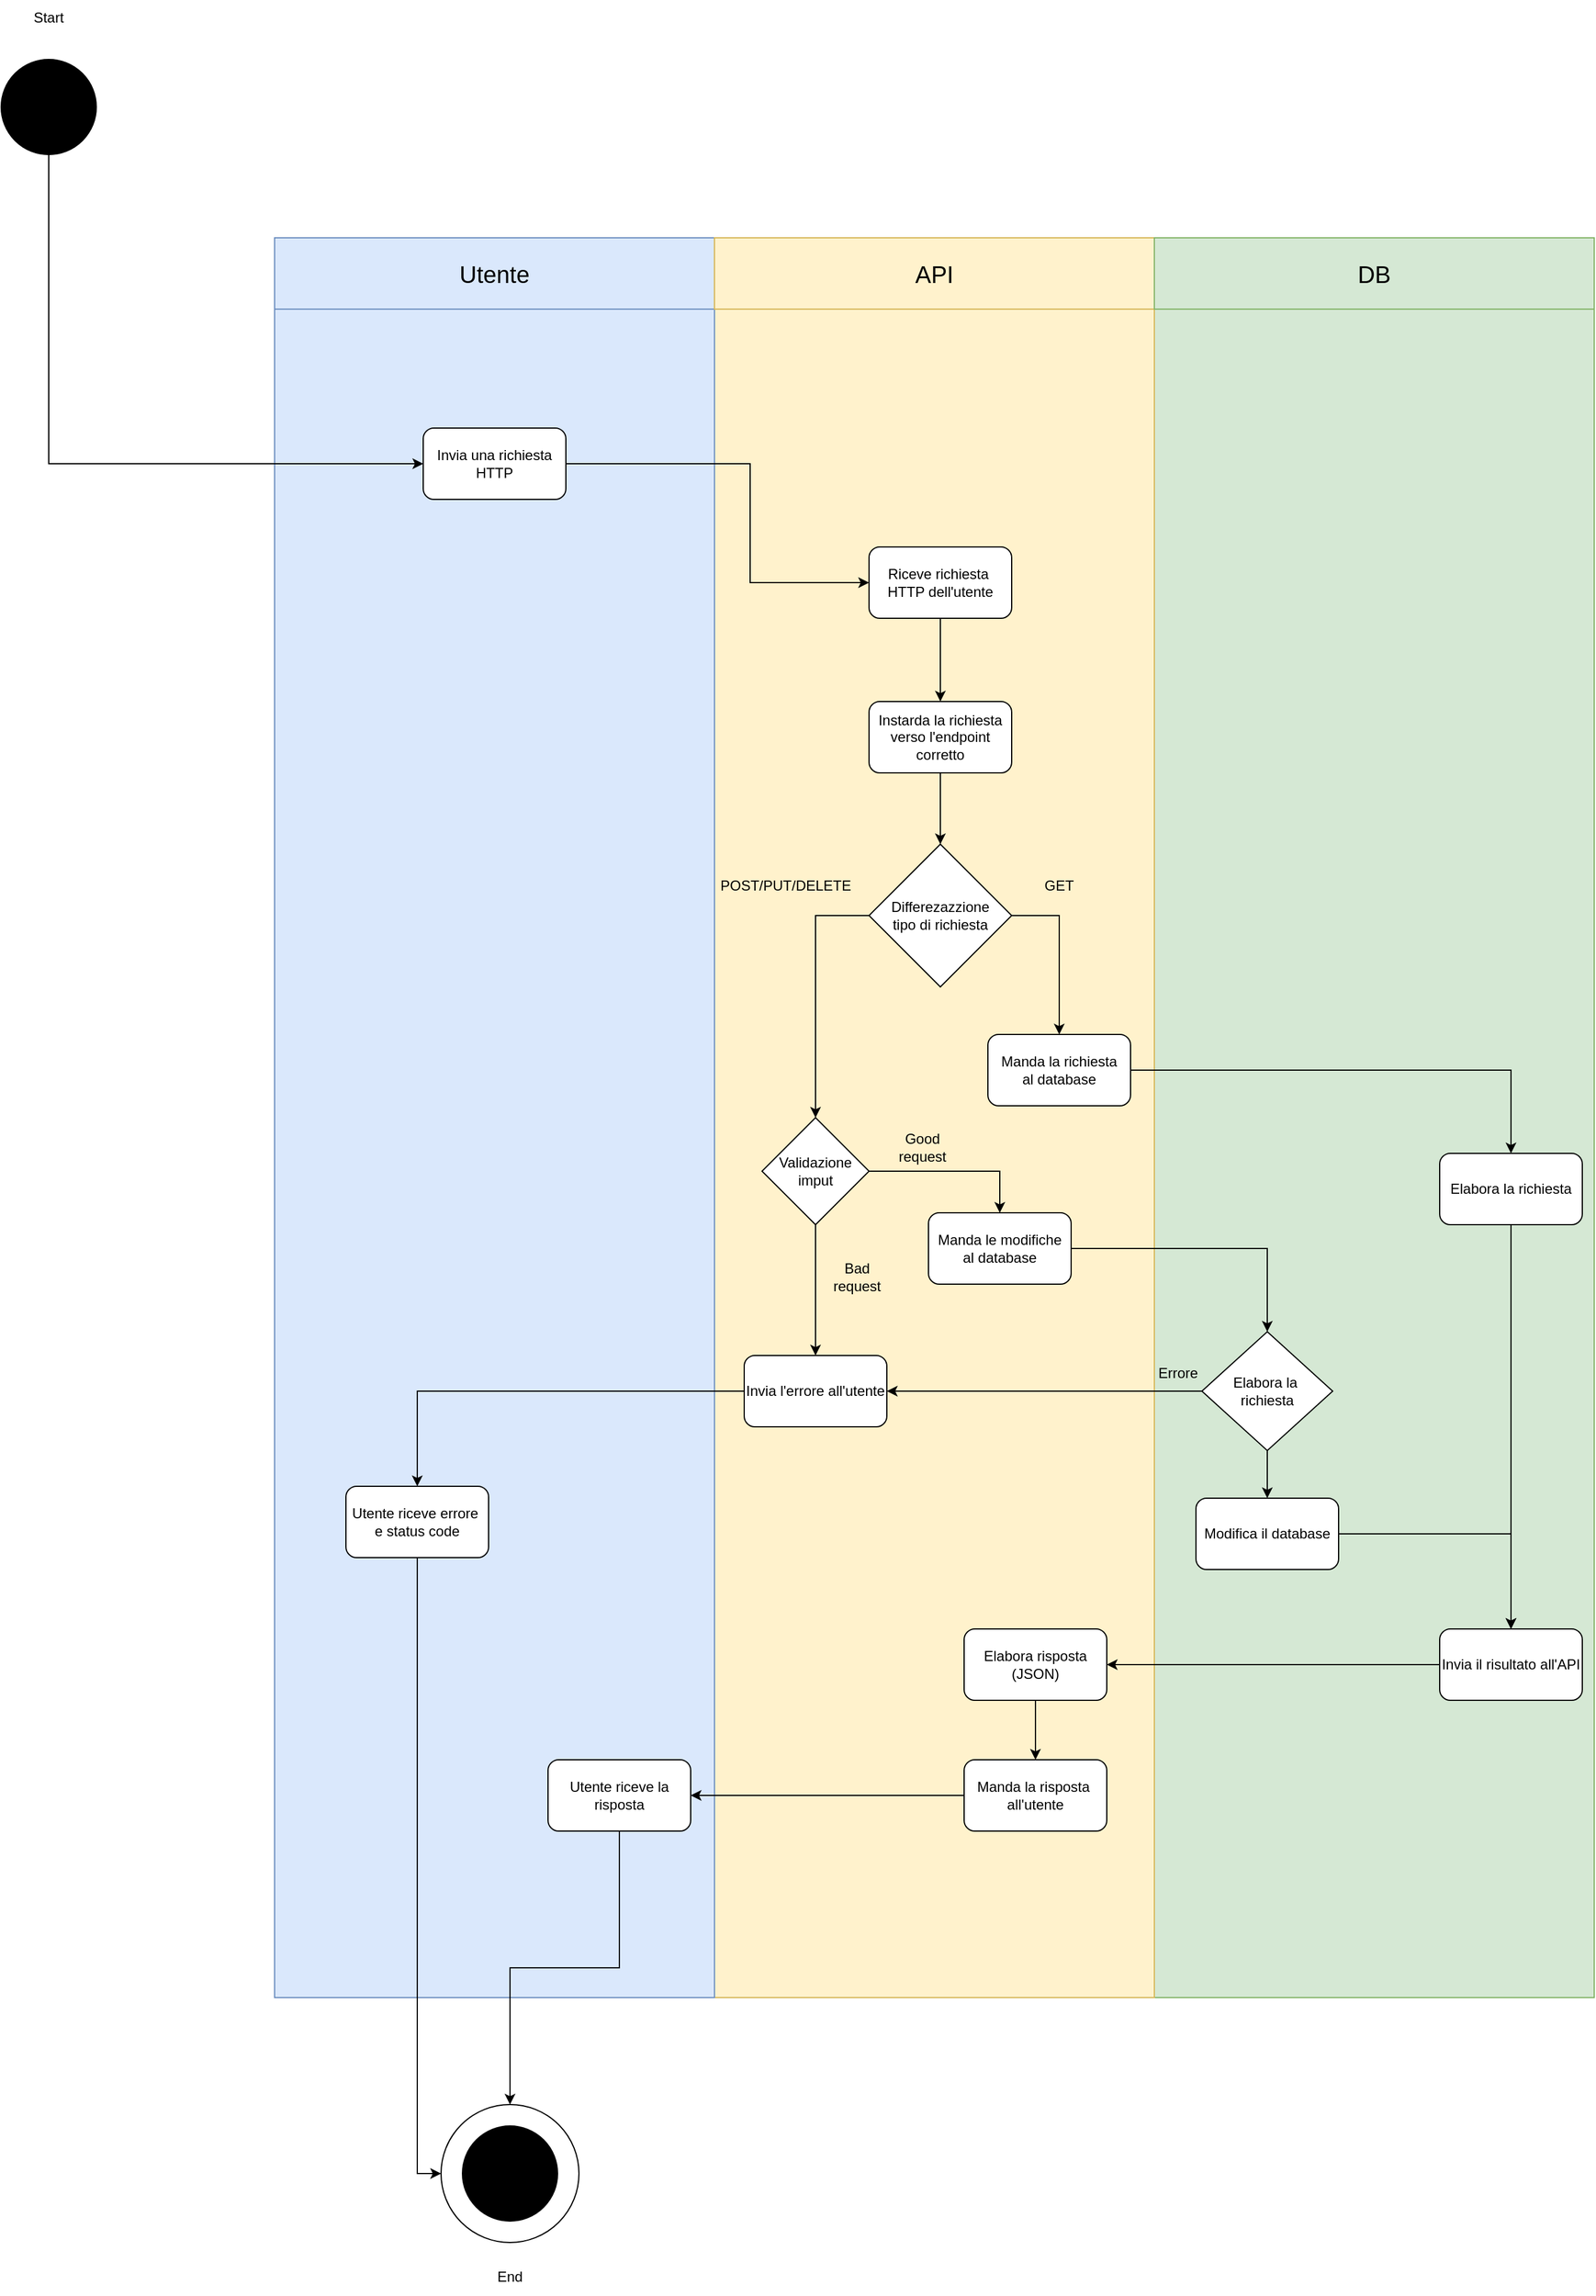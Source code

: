 <mxfile version="26.0.9">
  <diagram name="Pagina-1" id="8myiopAo2_IEsXdIFkXu">
    <mxGraphModel dx="1036" dy="606" grid="1" gridSize="10" guides="1" tooltips="1" connect="1" arrows="1" fold="1" page="1" pageScale="1" pageWidth="827" pageHeight="1169" math="0" shadow="0">
      <root>
        <mxCell id="0" />
        <mxCell id="1" parent="0" />
        <mxCell id="sJozFQHT2Pgmd3pr0C5z-9" value="" style="rounded=0;whiteSpace=wrap;html=1;fillColor=#d5e8d4;strokeColor=#82b366;" parent="1" vertex="1">
          <mxGeometry x="1070" y="280" width="370" height="1420" as="geometry" />
        </mxCell>
        <mxCell id="sJozFQHT2Pgmd3pr0C5z-8" value="" style="rounded=0;whiteSpace=wrap;html=1;fillColor=#fff2cc;strokeColor=#d6b656;" parent="1" vertex="1">
          <mxGeometry x="700" y="280" width="370" height="1420" as="geometry" />
        </mxCell>
        <mxCell id="sJozFQHT2Pgmd3pr0C5z-7" value="" style="rounded=0;whiteSpace=wrap;html=1;fillColor=#dae8fc;strokeColor=#6c8ebf;" parent="1" vertex="1">
          <mxGeometry x="330" y="280" width="370" height="1420" as="geometry" />
        </mxCell>
        <mxCell id="sJozFQHT2Pgmd3pr0C5z-11" style="edgeStyle=orthogonalEdgeStyle;rounded=0;orthogonalLoop=1;jettySize=auto;html=1;exitX=0.5;exitY=1;exitDx=0;exitDy=0;entryX=0;entryY=0.5;entryDx=0;entryDy=0;" parent="1" source="sJozFQHT2Pgmd3pr0C5z-2" target="sJozFQHT2Pgmd3pr0C5z-10" edge="1">
          <mxGeometry relative="1" as="geometry" />
        </mxCell>
        <mxCell id="sJozFQHT2Pgmd3pr0C5z-2" value="" style="ellipse;whiteSpace=wrap;html=1;aspect=fixed;fillColor=#000000;" parent="1" vertex="1">
          <mxGeometry x="100" y="70" width="80" height="80" as="geometry" />
        </mxCell>
        <mxCell id="sJozFQHT2Pgmd3pr0C5z-3" value="&lt;font style=&quot;font-size: 20px;&quot;&gt;Utente&lt;/font&gt;" style="rounded=0;whiteSpace=wrap;html=1;fillColor=#dae8fc;strokeColor=#6c8ebf;" parent="1" vertex="1">
          <mxGeometry x="330" y="220" width="370" height="60" as="geometry" />
        </mxCell>
        <mxCell id="sJozFQHT2Pgmd3pr0C5z-4" value="&lt;font style=&quot;font-size: 20px;&quot;&gt;API&lt;/font&gt;" style="rounded=0;whiteSpace=wrap;html=1;fillColor=#fff2cc;strokeColor=#d6b656;" parent="1" vertex="1">
          <mxGeometry x="700" y="220" width="370" height="60" as="geometry" />
        </mxCell>
        <mxCell id="sJozFQHT2Pgmd3pr0C5z-5" value="&lt;font style=&quot;font-size: 20px;&quot;&gt;DB&lt;/font&gt;" style="rounded=0;whiteSpace=wrap;html=1;fillColor=#d5e8d4;strokeColor=#82b366;" parent="1" vertex="1">
          <mxGeometry x="1070" y="220" width="370" height="60" as="geometry" />
        </mxCell>
        <mxCell id="sJozFQHT2Pgmd3pr0C5z-14" style="edgeStyle=orthogonalEdgeStyle;rounded=0;orthogonalLoop=1;jettySize=auto;html=1;exitX=1;exitY=0.5;exitDx=0;exitDy=0;entryX=0;entryY=0.5;entryDx=0;entryDy=0;" parent="1" source="sJozFQHT2Pgmd3pr0C5z-10" target="sJozFQHT2Pgmd3pr0C5z-13" edge="1">
          <mxGeometry relative="1" as="geometry">
            <Array as="points">
              <mxPoint x="730" y="410" />
              <mxPoint x="730" y="510" />
            </Array>
          </mxGeometry>
        </mxCell>
        <mxCell id="sJozFQHT2Pgmd3pr0C5z-10" value="Invia una richiesta&lt;div&gt;HTTP&lt;/div&gt;" style="rounded=1;whiteSpace=wrap;html=1;" parent="1" vertex="1">
          <mxGeometry x="455" y="380" width="120" height="60" as="geometry" />
        </mxCell>
        <mxCell id="sJozFQHT2Pgmd3pr0C5z-12" value="Start" style="text;html=1;align=center;verticalAlign=middle;whiteSpace=wrap;rounded=0;" parent="1" vertex="1">
          <mxGeometry x="110" y="20" width="60" height="30" as="geometry" />
        </mxCell>
        <mxCell id="sJozFQHT2Pgmd3pr0C5z-16" style="edgeStyle=orthogonalEdgeStyle;rounded=0;orthogonalLoop=1;jettySize=auto;html=1;exitX=0.5;exitY=1;exitDx=0;exitDy=0;" parent="1" source="sJozFQHT2Pgmd3pr0C5z-13" target="sJozFQHT2Pgmd3pr0C5z-15" edge="1">
          <mxGeometry relative="1" as="geometry" />
        </mxCell>
        <mxCell id="sJozFQHT2Pgmd3pr0C5z-13" value="Riceve richiesta&amp;nbsp;&lt;div&gt;HTTP dell&#39;utente&lt;/div&gt;" style="rounded=1;whiteSpace=wrap;html=1;" parent="1" vertex="1">
          <mxGeometry x="830" y="480" width="120" height="60" as="geometry" />
        </mxCell>
        <mxCell id="sJozFQHT2Pgmd3pr0C5z-20" style="edgeStyle=orthogonalEdgeStyle;rounded=0;orthogonalLoop=1;jettySize=auto;html=1;exitX=0.5;exitY=1;exitDx=0;exitDy=0;entryX=0.5;entryY=0;entryDx=0;entryDy=0;" parent="1" source="sJozFQHT2Pgmd3pr0C5z-15" target="sJozFQHT2Pgmd3pr0C5z-17" edge="1">
          <mxGeometry relative="1" as="geometry" />
        </mxCell>
        <mxCell id="sJozFQHT2Pgmd3pr0C5z-15" value="Instarda la richiesta&lt;div&gt;verso l&#39;endpoint&lt;/div&gt;&lt;div&gt;corretto&lt;/div&gt;" style="rounded=1;whiteSpace=wrap;html=1;" parent="1" vertex="1">
          <mxGeometry x="830" y="610" width="120" height="60" as="geometry" />
        </mxCell>
        <mxCell id="sJozFQHT2Pgmd3pr0C5z-22" style="edgeStyle=orthogonalEdgeStyle;rounded=0;orthogonalLoop=1;jettySize=auto;html=1;exitX=1;exitY=0.5;exitDx=0;exitDy=0;" parent="1" source="sJozFQHT2Pgmd3pr0C5z-17" target="sJozFQHT2Pgmd3pr0C5z-21" edge="1">
          <mxGeometry relative="1" as="geometry" />
        </mxCell>
        <mxCell id="sJozFQHT2Pgmd3pr0C5z-35" style="edgeStyle=orthogonalEdgeStyle;rounded=0;orthogonalLoop=1;jettySize=auto;html=1;exitX=0;exitY=0.5;exitDx=0;exitDy=0;entryX=0.5;entryY=0;entryDx=0;entryDy=0;" parent="1" source="sJozFQHT2Pgmd3pr0C5z-17" target="sJozFQHT2Pgmd3pr0C5z-34" edge="1">
          <mxGeometry relative="1" as="geometry" />
        </mxCell>
        <mxCell id="sJozFQHT2Pgmd3pr0C5z-17" value="Differezazzione&lt;div&gt;tipo di richiesta&lt;/div&gt;" style="rhombus;whiteSpace=wrap;html=1;" parent="1" vertex="1">
          <mxGeometry x="830" y="730" width="120" height="120" as="geometry" />
        </mxCell>
        <mxCell id="sJozFQHT2Pgmd3pr0C5z-28" style="edgeStyle=orthogonalEdgeStyle;rounded=0;orthogonalLoop=1;jettySize=auto;html=1;exitX=1;exitY=0.5;exitDx=0;exitDy=0;entryX=0.5;entryY=0;entryDx=0;entryDy=0;" parent="1" source="sJozFQHT2Pgmd3pr0C5z-21" target="sJozFQHT2Pgmd3pr0C5z-27" edge="1">
          <mxGeometry relative="1" as="geometry" />
        </mxCell>
        <mxCell id="sJozFQHT2Pgmd3pr0C5z-21" value="Manda la richiesta&lt;div&gt;al database&lt;/div&gt;" style="rounded=1;whiteSpace=wrap;html=1;" parent="1" vertex="1">
          <mxGeometry x="930" y="890" width="120" height="60" as="geometry" />
        </mxCell>
        <mxCell id="sJozFQHT2Pgmd3pr0C5z-23" value="GET" style="text;html=1;align=center;verticalAlign=middle;whiteSpace=wrap;rounded=0;" parent="1" vertex="1">
          <mxGeometry x="960" y="750" width="60" height="30" as="geometry" />
        </mxCell>
        <mxCell id="sJozFQHT2Pgmd3pr0C5z-26" value="POST/PUT/DELETE" style="text;html=1;align=center;verticalAlign=middle;whiteSpace=wrap;rounded=0;" parent="1" vertex="1">
          <mxGeometry x="730" y="750" width="60" height="30" as="geometry" />
        </mxCell>
        <mxCell id="sJozFQHT2Pgmd3pr0C5z-31" style="edgeStyle=orthogonalEdgeStyle;rounded=0;orthogonalLoop=1;jettySize=auto;html=1;exitX=0.5;exitY=1;exitDx=0;exitDy=0;entryX=0.5;entryY=0;entryDx=0;entryDy=0;" parent="1" source="sJozFQHT2Pgmd3pr0C5z-27" target="sJozFQHT2Pgmd3pr0C5z-30" edge="1">
          <mxGeometry relative="1" as="geometry" />
        </mxCell>
        <mxCell id="sJozFQHT2Pgmd3pr0C5z-27" value="Elabora la richiesta" style="rounded=1;whiteSpace=wrap;html=1;" parent="1" vertex="1">
          <mxGeometry x="1310" y="990" width="120" height="60" as="geometry" />
        </mxCell>
        <mxCell id="sJozFQHT2Pgmd3pr0C5z-57" style="edgeStyle=orthogonalEdgeStyle;rounded=0;orthogonalLoop=1;jettySize=auto;html=1;exitX=0;exitY=0.5;exitDx=0;exitDy=0;" parent="1" source="sJozFQHT2Pgmd3pr0C5z-30" target="sJozFQHT2Pgmd3pr0C5z-56" edge="1">
          <mxGeometry relative="1" as="geometry" />
        </mxCell>
        <mxCell id="sJozFQHT2Pgmd3pr0C5z-30" value="Invia il risultato all&#39;API" style="rounded=1;whiteSpace=wrap;html=1;" parent="1" vertex="1">
          <mxGeometry x="1310" y="1390" width="120" height="60" as="geometry" />
        </mxCell>
        <mxCell id="sJozFQHT2Pgmd3pr0C5z-39" style="edgeStyle=orthogonalEdgeStyle;rounded=0;orthogonalLoop=1;jettySize=auto;html=1;exitX=0.5;exitY=1;exitDx=0;exitDy=0;entryX=0.5;entryY=0;entryDx=0;entryDy=0;" parent="1" source="sJozFQHT2Pgmd3pr0C5z-34" target="sJozFQHT2Pgmd3pr0C5z-38" edge="1">
          <mxGeometry relative="1" as="geometry" />
        </mxCell>
        <mxCell id="sJozFQHT2Pgmd3pr0C5z-44" style="edgeStyle=orthogonalEdgeStyle;rounded=0;orthogonalLoop=1;jettySize=auto;html=1;exitX=1;exitY=0.5;exitDx=0;exitDy=0;entryX=0.5;entryY=0;entryDx=0;entryDy=0;" parent="1" source="sJozFQHT2Pgmd3pr0C5z-34" target="sJozFQHT2Pgmd3pr0C5z-43" edge="1">
          <mxGeometry relative="1" as="geometry" />
        </mxCell>
        <mxCell id="sJozFQHT2Pgmd3pr0C5z-34" value="Validazione&lt;div&gt;imput&lt;/div&gt;" style="rhombus;whiteSpace=wrap;html=1;" parent="1" vertex="1">
          <mxGeometry x="740" y="960" width="90" height="90" as="geometry" />
        </mxCell>
        <mxCell id="sJozFQHT2Pgmd3pr0C5z-65" style="edgeStyle=orthogonalEdgeStyle;rounded=0;orthogonalLoop=1;jettySize=auto;html=1;exitX=0.5;exitY=1;exitDx=0;exitDy=0;entryX=0;entryY=0.5;entryDx=0;entryDy=0;" parent="1" source="sJozFQHT2Pgmd3pr0C5z-36" target="sJozFQHT2Pgmd3pr0C5z-62" edge="1">
          <mxGeometry relative="1" as="geometry" />
        </mxCell>
        <mxCell id="sJozFQHT2Pgmd3pr0C5z-36" value="Utente riceve errore&amp;nbsp;&lt;div&gt;e status code&lt;/div&gt;" style="rounded=1;whiteSpace=wrap;html=1;" parent="1" vertex="1">
          <mxGeometry x="390" y="1270" width="120" height="60" as="geometry" />
        </mxCell>
        <mxCell id="sJozFQHT2Pgmd3pr0C5z-42" style="edgeStyle=orthogonalEdgeStyle;rounded=0;orthogonalLoop=1;jettySize=auto;html=1;exitX=0;exitY=0.5;exitDx=0;exitDy=0;entryX=0.5;entryY=0;entryDx=0;entryDy=0;" parent="1" source="sJozFQHT2Pgmd3pr0C5z-38" target="sJozFQHT2Pgmd3pr0C5z-36" edge="1">
          <mxGeometry relative="1" as="geometry" />
        </mxCell>
        <mxCell id="sJozFQHT2Pgmd3pr0C5z-38" value="Invia l&#39;errore all&#39;utente" style="rounded=1;whiteSpace=wrap;html=1;" parent="1" vertex="1">
          <mxGeometry x="725" y="1160" width="120" height="60" as="geometry" />
        </mxCell>
        <mxCell id="sJozFQHT2Pgmd3pr0C5z-41" value="Bad request" style="text;html=1;align=center;verticalAlign=middle;whiteSpace=wrap;rounded=0;" parent="1" vertex="1">
          <mxGeometry x="790" y="1079" width="60" height="30" as="geometry" />
        </mxCell>
        <mxCell id="sJozFQHT2Pgmd3pr0C5z-47" style="edgeStyle=orthogonalEdgeStyle;rounded=0;orthogonalLoop=1;jettySize=auto;html=1;exitX=1;exitY=0.5;exitDx=0;exitDy=0;entryX=0.5;entryY=0;entryDx=0;entryDy=0;" parent="1" source="sJozFQHT2Pgmd3pr0C5z-43" target="sJozFQHT2Pgmd3pr0C5z-48" edge="1">
          <mxGeometry relative="1" as="geometry">
            <mxPoint x="1150" y="1109" as="targetPoint" />
          </mxGeometry>
        </mxCell>
        <mxCell id="sJozFQHT2Pgmd3pr0C5z-43" value="Manda le modifiche&lt;div&gt;al database&lt;/div&gt;" style="rounded=1;whiteSpace=wrap;html=1;" parent="1" vertex="1">
          <mxGeometry x="880" y="1040" width="120" height="60" as="geometry" />
        </mxCell>
        <mxCell id="sJozFQHT2Pgmd3pr0C5z-45" value="Good request" style="text;html=1;align=center;verticalAlign=middle;whiteSpace=wrap;rounded=0;" parent="1" vertex="1">
          <mxGeometry x="845" y="970" width="60" height="30" as="geometry" />
        </mxCell>
        <mxCell id="sJozFQHT2Pgmd3pr0C5z-49" style="edgeStyle=orthogonalEdgeStyle;rounded=0;orthogonalLoop=1;jettySize=auto;html=1;exitX=0;exitY=0.5;exitDx=0;exitDy=0;entryX=1;entryY=0.5;entryDx=0;entryDy=0;" parent="1" source="sJozFQHT2Pgmd3pr0C5z-48" target="sJozFQHT2Pgmd3pr0C5z-38" edge="1">
          <mxGeometry relative="1" as="geometry" />
        </mxCell>
        <mxCell id="sJozFQHT2Pgmd3pr0C5z-53" style="edgeStyle=orthogonalEdgeStyle;rounded=0;orthogonalLoop=1;jettySize=auto;html=1;exitX=0.5;exitY=1;exitDx=0;exitDy=0;entryX=0.5;entryY=0;entryDx=0;entryDy=0;" parent="1" source="sJozFQHT2Pgmd3pr0C5z-48" target="sJozFQHT2Pgmd3pr0C5z-52" edge="1">
          <mxGeometry relative="1" as="geometry" />
        </mxCell>
        <mxCell id="sJozFQHT2Pgmd3pr0C5z-48" value="Elabora la&amp;nbsp;&lt;div&gt;richiesta&lt;/div&gt;" style="rhombus;whiteSpace=wrap;html=1;" parent="1" vertex="1">
          <mxGeometry x="1110" y="1140" width="110" height="100" as="geometry" />
        </mxCell>
        <mxCell id="sJozFQHT2Pgmd3pr0C5z-50" value="Errore" style="text;html=1;align=center;verticalAlign=middle;whiteSpace=wrap;rounded=0;" parent="1" vertex="1">
          <mxGeometry x="1060" y="1160" width="60" height="30" as="geometry" />
        </mxCell>
        <mxCell id="sJozFQHT2Pgmd3pr0C5z-55" style="edgeStyle=orthogonalEdgeStyle;rounded=0;orthogonalLoop=1;jettySize=auto;html=1;exitX=1;exitY=0.5;exitDx=0;exitDy=0;entryX=0.5;entryY=0;entryDx=0;entryDy=0;" parent="1" source="sJozFQHT2Pgmd3pr0C5z-52" target="sJozFQHT2Pgmd3pr0C5z-30" edge="1">
          <mxGeometry relative="1" as="geometry">
            <mxPoint x="1370" y="1510" as="targetPoint" />
          </mxGeometry>
        </mxCell>
        <mxCell id="sJozFQHT2Pgmd3pr0C5z-52" value="Modifica il database" style="rounded=1;whiteSpace=wrap;html=1;" parent="1" vertex="1">
          <mxGeometry x="1105" y="1280" width="120" height="60" as="geometry" />
        </mxCell>
        <mxCell id="sJozFQHT2Pgmd3pr0C5z-59" style="edgeStyle=orthogonalEdgeStyle;rounded=0;orthogonalLoop=1;jettySize=auto;html=1;exitX=0.5;exitY=1;exitDx=0;exitDy=0;entryX=0.5;entryY=0;entryDx=0;entryDy=0;" parent="1" source="sJozFQHT2Pgmd3pr0C5z-56" target="sJozFQHT2Pgmd3pr0C5z-58" edge="1">
          <mxGeometry relative="1" as="geometry" />
        </mxCell>
        <mxCell id="sJozFQHT2Pgmd3pr0C5z-56" value="Elabora risposta&lt;div&gt;(JSON)&lt;/div&gt;" style="rounded=1;whiteSpace=wrap;html=1;" parent="1" vertex="1">
          <mxGeometry x="910" y="1390" width="120" height="60" as="geometry" />
        </mxCell>
        <mxCell id="sJozFQHT2Pgmd3pr0C5z-61" style="edgeStyle=orthogonalEdgeStyle;rounded=0;orthogonalLoop=1;jettySize=auto;html=1;exitX=0;exitY=0.5;exitDx=0;exitDy=0;entryX=1;entryY=0.5;entryDx=0;entryDy=0;" parent="1" source="sJozFQHT2Pgmd3pr0C5z-58" target="sJozFQHT2Pgmd3pr0C5z-60" edge="1">
          <mxGeometry relative="1" as="geometry" />
        </mxCell>
        <mxCell id="sJozFQHT2Pgmd3pr0C5z-58" value="Manda la risposta&amp;nbsp;&lt;div&gt;all&#39;utente&lt;/div&gt;" style="rounded=1;whiteSpace=wrap;html=1;" parent="1" vertex="1">
          <mxGeometry x="910" y="1500" width="120" height="60" as="geometry" />
        </mxCell>
        <mxCell id="sJozFQHT2Pgmd3pr0C5z-64" style="edgeStyle=orthogonalEdgeStyle;rounded=0;orthogonalLoop=1;jettySize=auto;html=1;exitX=0.5;exitY=1;exitDx=0;exitDy=0;entryX=0.5;entryY=0;entryDx=0;entryDy=0;" parent="1" source="sJozFQHT2Pgmd3pr0C5z-60" target="sJozFQHT2Pgmd3pr0C5z-62" edge="1">
          <mxGeometry relative="1" as="geometry" />
        </mxCell>
        <mxCell id="sJozFQHT2Pgmd3pr0C5z-60" value="Utente riceve la risposta" style="rounded=1;whiteSpace=wrap;html=1;" parent="1" vertex="1">
          <mxGeometry x="560" y="1500" width="120" height="60" as="geometry" />
        </mxCell>
        <mxCell id="sJozFQHT2Pgmd3pr0C5z-62" value="" style="ellipse;whiteSpace=wrap;html=1;aspect=fixed;" parent="1" vertex="1">
          <mxGeometry x="470" y="1790" width="116" height="116" as="geometry" />
        </mxCell>
        <mxCell id="sJozFQHT2Pgmd3pr0C5z-63" value="" style="ellipse;whiteSpace=wrap;html=1;aspect=fixed;fillColor=#000000;" parent="1" vertex="1">
          <mxGeometry x="488" y="1808" width="80" height="80" as="geometry" />
        </mxCell>
        <mxCell id="sJozFQHT2Pgmd3pr0C5z-66" value="End" style="text;html=1;align=center;verticalAlign=middle;whiteSpace=wrap;rounded=0;" parent="1" vertex="1">
          <mxGeometry x="498" y="1920" width="60" height="30" as="geometry" />
        </mxCell>
      </root>
    </mxGraphModel>
  </diagram>
</mxfile>
